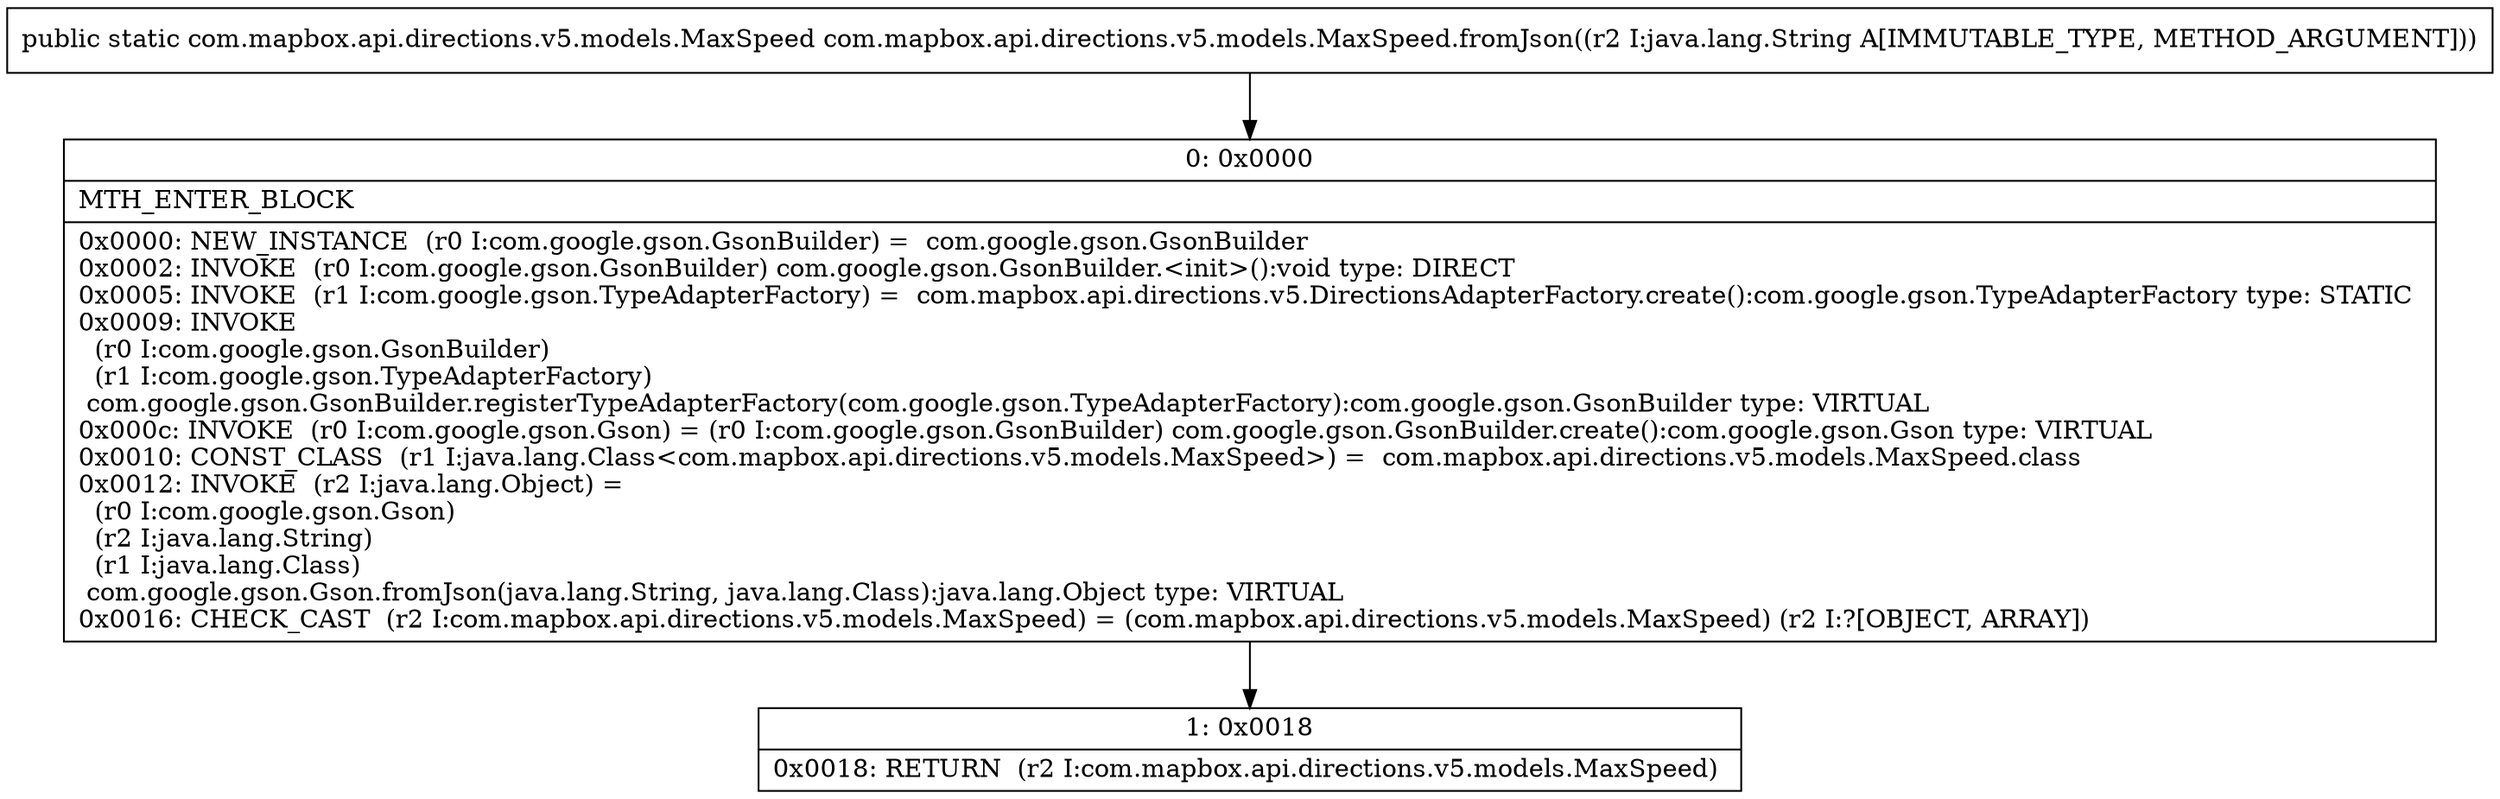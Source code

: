 digraph "CFG forcom.mapbox.api.directions.v5.models.MaxSpeed.fromJson(Ljava\/lang\/String;)Lcom\/mapbox\/api\/directions\/v5\/models\/MaxSpeed;" {
Node_0 [shape=record,label="{0\:\ 0x0000|MTH_ENTER_BLOCK\l|0x0000: NEW_INSTANCE  (r0 I:com.google.gson.GsonBuilder) =  com.google.gson.GsonBuilder \l0x0002: INVOKE  (r0 I:com.google.gson.GsonBuilder) com.google.gson.GsonBuilder.\<init\>():void type: DIRECT \l0x0005: INVOKE  (r1 I:com.google.gson.TypeAdapterFactory) =  com.mapbox.api.directions.v5.DirectionsAdapterFactory.create():com.google.gson.TypeAdapterFactory type: STATIC \l0x0009: INVOKE  \l  (r0 I:com.google.gson.GsonBuilder)\l  (r1 I:com.google.gson.TypeAdapterFactory)\l com.google.gson.GsonBuilder.registerTypeAdapterFactory(com.google.gson.TypeAdapterFactory):com.google.gson.GsonBuilder type: VIRTUAL \l0x000c: INVOKE  (r0 I:com.google.gson.Gson) = (r0 I:com.google.gson.GsonBuilder) com.google.gson.GsonBuilder.create():com.google.gson.Gson type: VIRTUAL \l0x0010: CONST_CLASS  (r1 I:java.lang.Class\<com.mapbox.api.directions.v5.models.MaxSpeed\>) =  com.mapbox.api.directions.v5.models.MaxSpeed.class \l0x0012: INVOKE  (r2 I:java.lang.Object) = \l  (r0 I:com.google.gson.Gson)\l  (r2 I:java.lang.String)\l  (r1 I:java.lang.Class)\l com.google.gson.Gson.fromJson(java.lang.String, java.lang.Class):java.lang.Object type: VIRTUAL \l0x0016: CHECK_CAST  (r2 I:com.mapbox.api.directions.v5.models.MaxSpeed) = (com.mapbox.api.directions.v5.models.MaxSpeed) (r2 I:?[OBJECT, ARRAY]) \l}"];
Node_1 [shape=record,label="{1\:\ 0x0018|0x0018: RETURN  (r2 I:com.mapbox.api.directions.v5.models.MaxSpeed) \l}"];
MethodNode[shape=record,label="{public static com.mapbox.api.directions.v5.models.MaxSpeed com.mapbox.api.directions.v5.models.MaxSpeed.fromJson((r2 I:java.lang.String A[IMMUTABLE_TYPE, METHOD_ARGUMENT])) }"];
MethodNode -> Node_0;
Node_0 -> Node_1;
}


